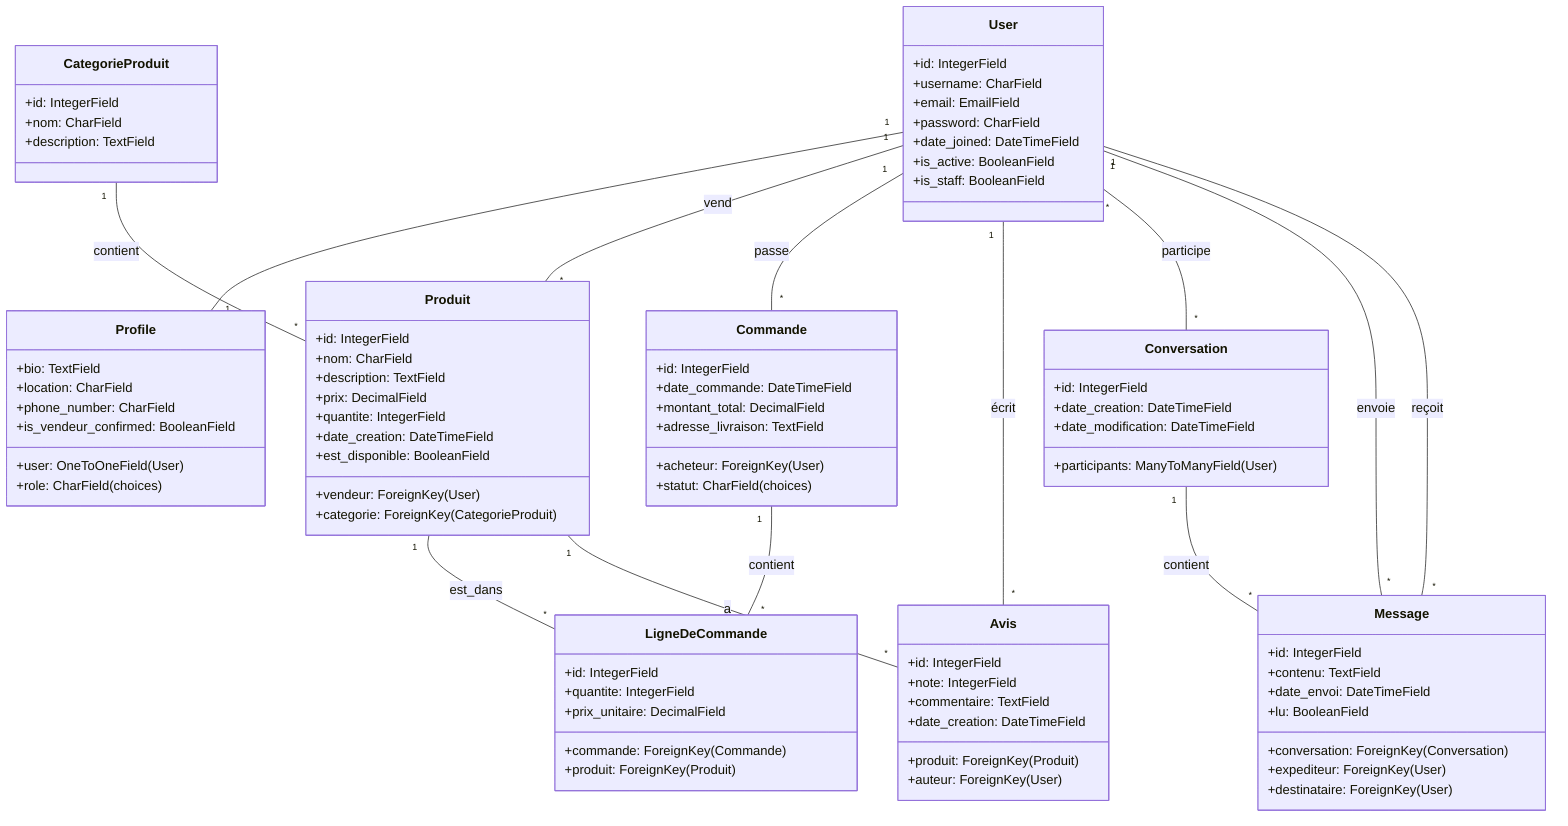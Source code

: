 classDiagram
    class User {
        +id: IntegerField
        +username: CharField
        +email: EmailField
        +password: CharField
        +date_joined: DateTimeField
        +is_active: BooleanField
        +is_staff: BooleanField
    }

    class Profile {
        +user: OneToOneField(User)
        +role: CharField (choices)
        +bio: TextField
        +location: CharField
        +phone_number: CharField
        +is_vendeur_confirmed: BooleanField
    }

    User "1" -- "1" Profile

    class CategorieProduit {
        +id: IntegerField
        +nom: CharField
        +description: TextField
    }

    class Produit {
        +id: IntegerField
        +vendeur: ForeignKey(User)
        +categorie: ForeignKey(CategorieProduit)
        +nom: CharField
        +description: TextField
        +prix: DecimalField
        +quantite: IntegerField
        +date_creation: DateTimeField
        +est_disponible: BooleanField
    }

    User "1" -- "*" Produit : vend
    CategorieProduit "1" -- "*" Produit : contient

    class Commande {
        +id: IntegerField
        +acheteur: ForeignKey(User)
        +date_commande: DateTimeField
        +statut: CharField (choices)
        +montant_total: DecimalField
        +adresse_livraison: TextField
    }

    User "1" -- "*" Commande : passe

    class LigneDeCommande {
        +id: IntegerField
        +commande: ForeignKey(Commande)
        +produit: ForeignKey(Produit)
        +quantite: IntegerField
        +prix_unitaire: DecimalField
    }

    Commande "1" -- "*" LigneDeCommande : contient
    Produit "1" -- "*" LigneDeCommande : est_dans

    class Avis {
        +id: IntegerField
        +produit: ForeignKey(Produit)
        +auteur: ForeignKey(User)
        +note: IntegerField
        +commentaire: TextField
        +date_creation: DateTimeField
    }

    User "1" -- "*" Avis : écrit
    Produit "1" -- "*" Avis : a

    class Conversation {
        +id: IntegerField
        +participants: ManyToManyField(User)
        +date_creation: DateTimeField
        +date_modification: DateTimeField
    }

    class Message {
        +id: IntegerField
        +conversation: ForeignKey(Conversation)
        +expediteur: ForeignKey(User)
        +destinataire: ForeignKey(User)
        +contenu: TextField
        +date_envoi: DateTimeField
        +lu: BooleanField
    }

    User "*" -- "*" Conversation : participe
    Conversation "1" -- "*" Message : contient
    User "1" -- "*" Message : envoie
    User "1" -- "*" Message : reçoit